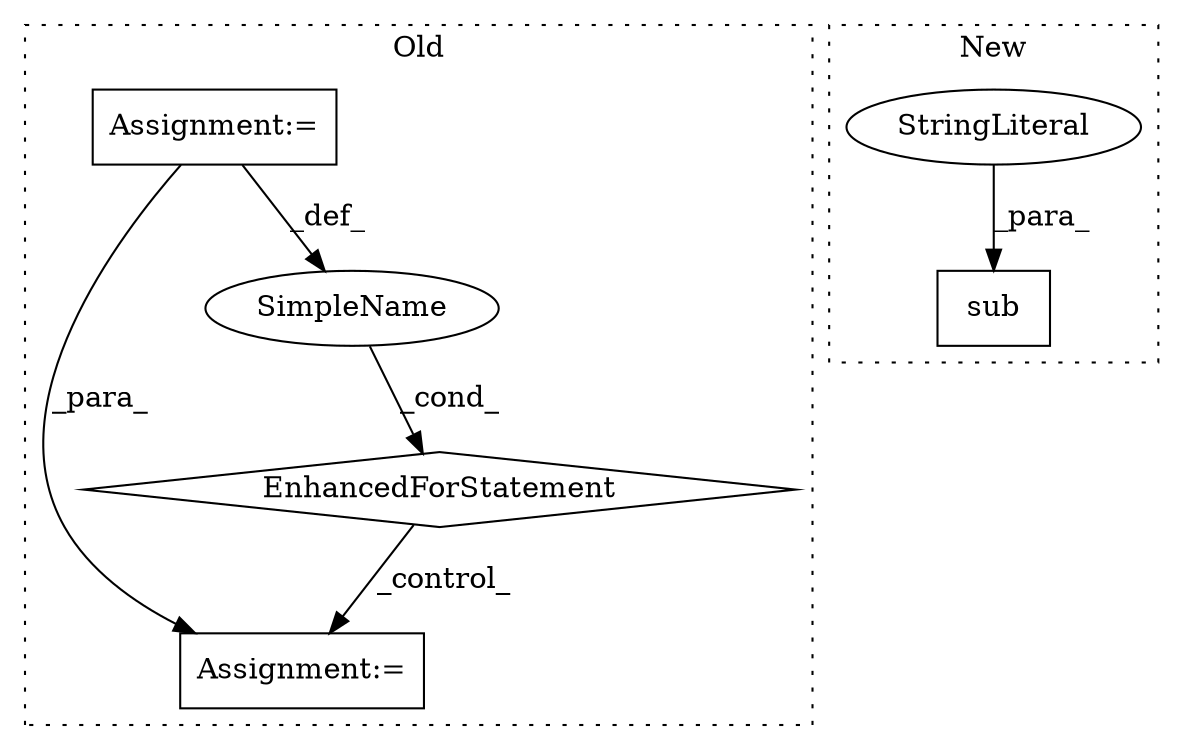 digraph G {
subgraph cluster0 {
1 [label="EnhancedForStatement" a="70" s="3872,3954" l="53,2" shape="diamond"];
3 [label="Assignment:=" a="7" s="3872,3954" l="53,2" shape="box"];
4 [label="Assignment:=" a="7" s="3968" l="1" shape="box"];
5 [label="SimpleName" a="42" s="3932" l="1" shape="ellipse"];
label = "Old";
style="dotted";
}
subgraph cluster1 {
2 [label="sub" a="32" s="3955,3979" l="4,1" shape="box"];
6 [label="StringLiteral" a="45" s="3967" l="2" shape="ellipse"];
label = "New";
style="dotted";
}
1 -> 4 [label="_control_"];
3 -> 5 [label="_def_"];
3 -> 4 [label="_para_"];
5 -> 1 [label="_cond_"];
6 -> 2 [label="_para_"];
}